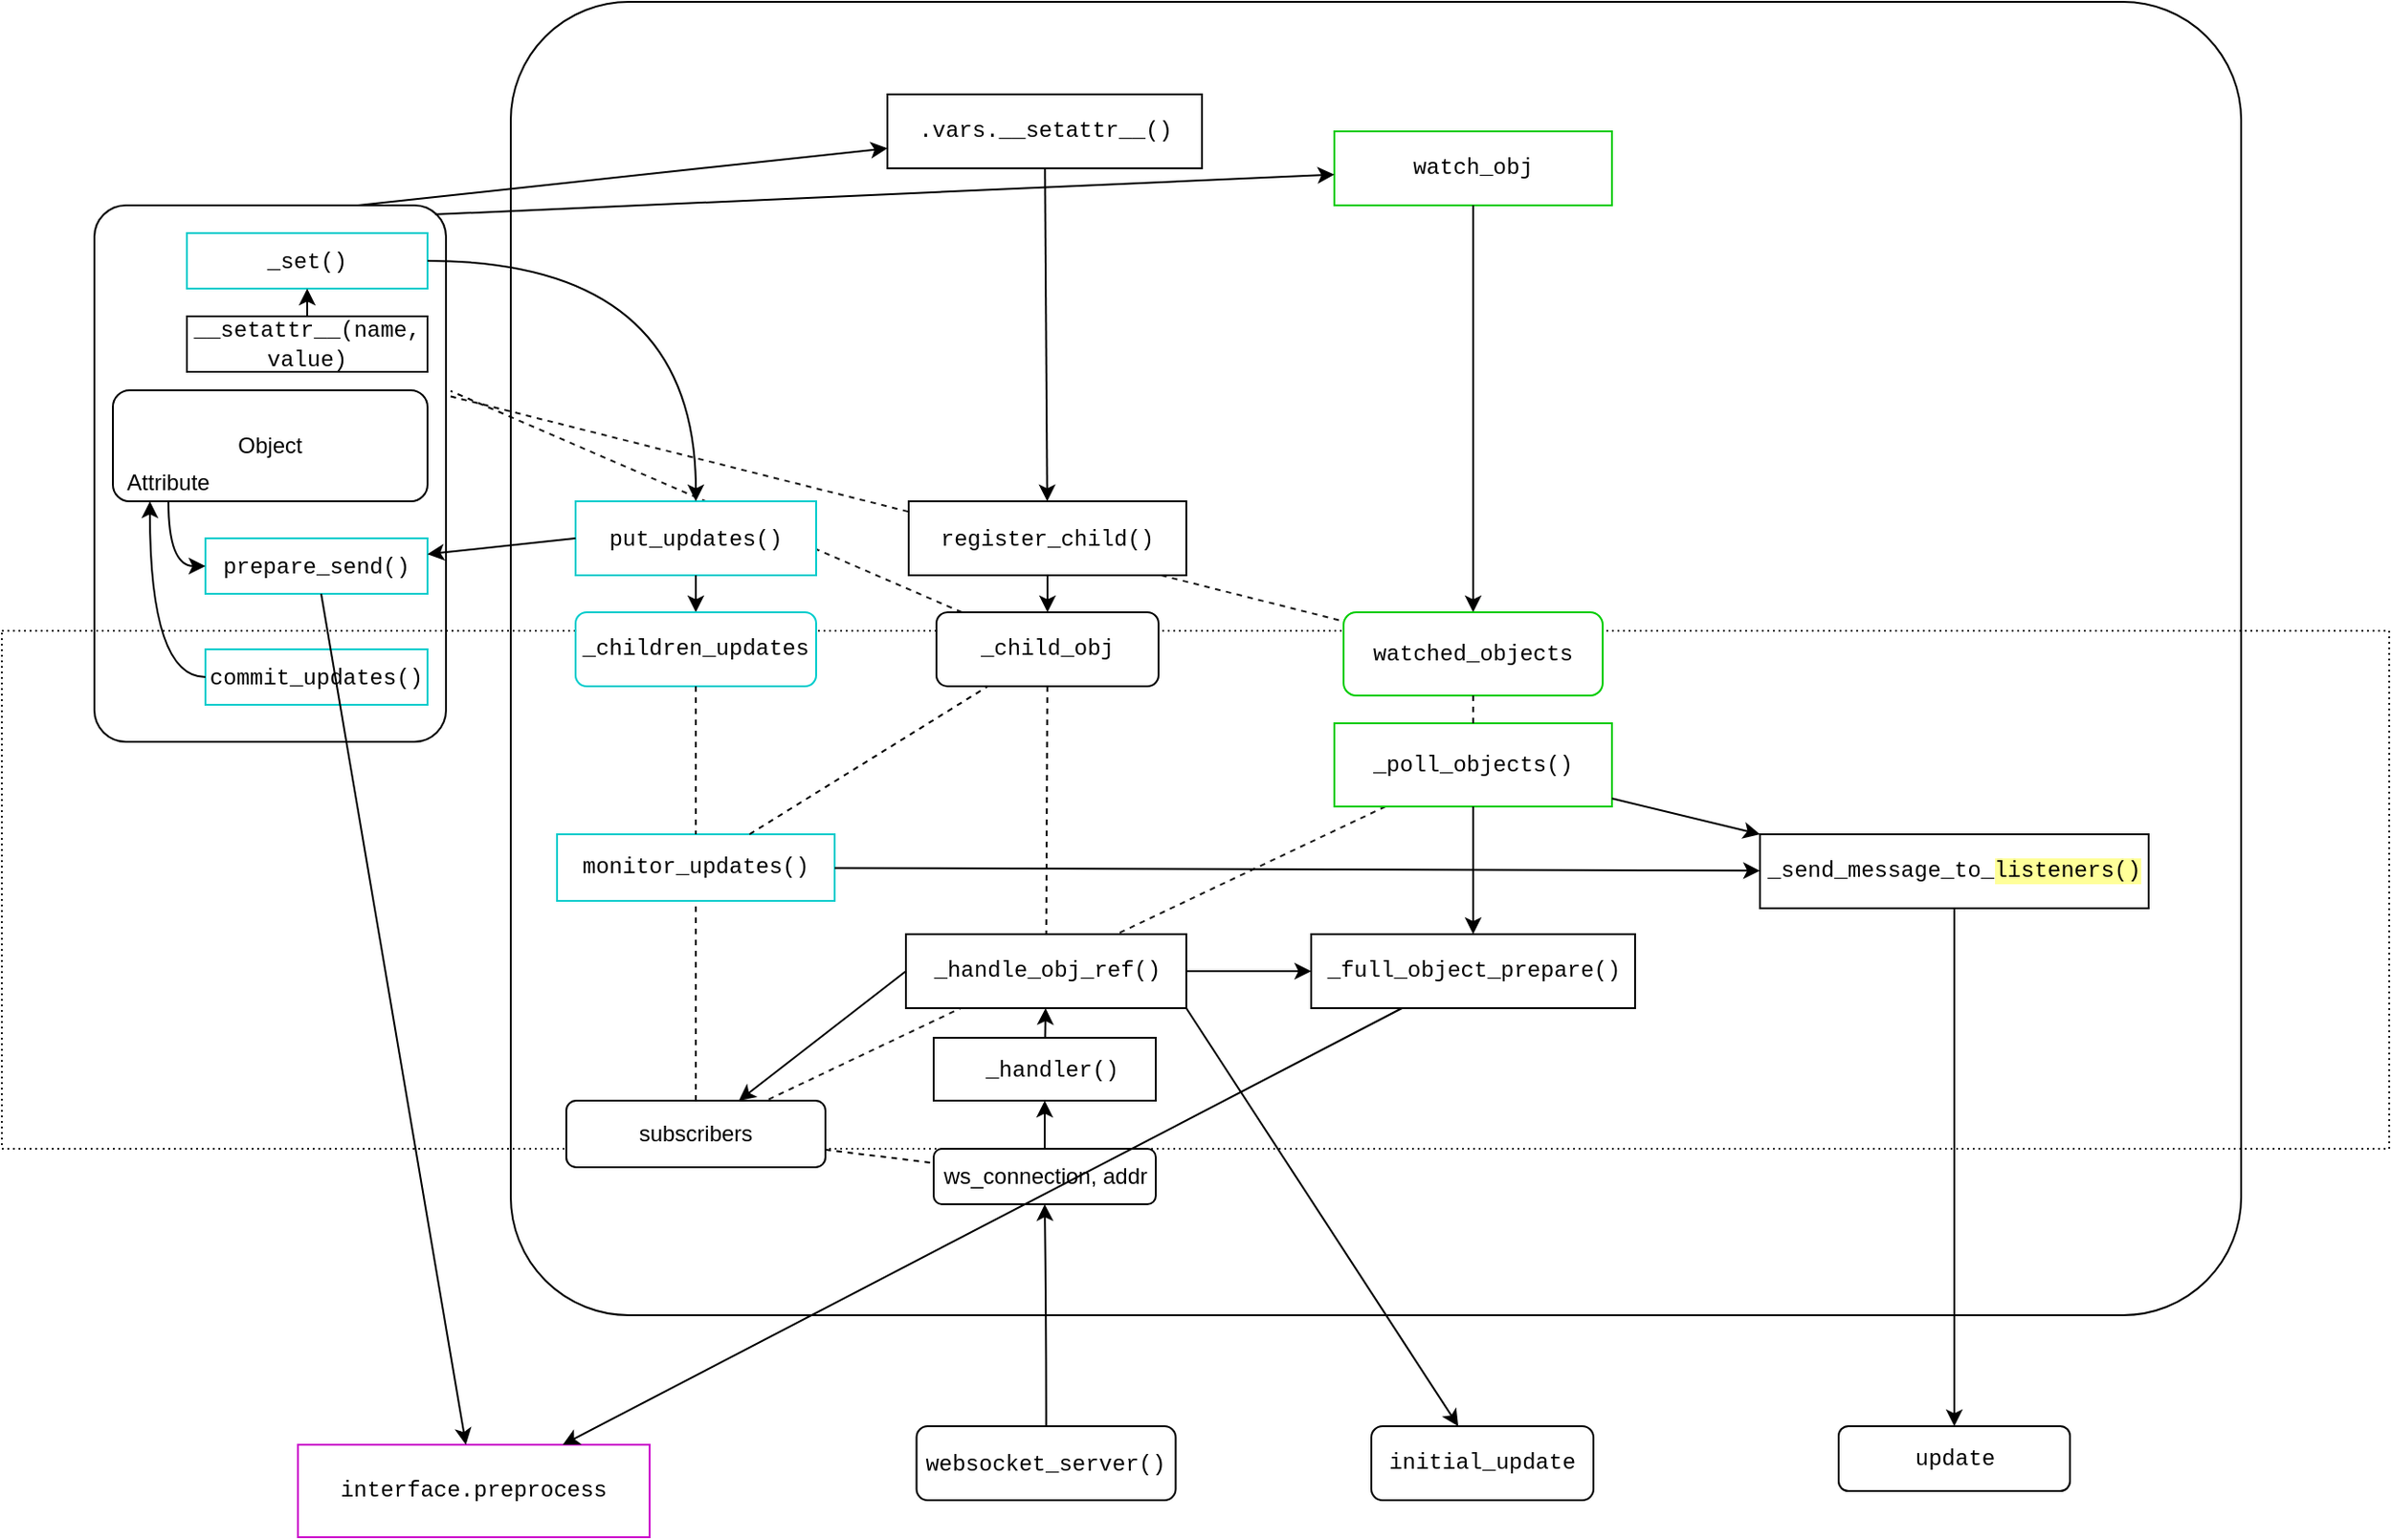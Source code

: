 <mxfile version="13.0.1" type="device"><diagram id="B17tQcIBhhcrMiJ85K2d" name="Page-1"><mxGraphModel dx="712" dy="868" grid="1" gridSize="10" guides="1" tooltips="1" connect="1" arrows="1" fold="1" page="1" pageScale="1" pageWidth="827" pageHeight="1169" math="0" shadow="0"><root><mxCell id="0"/><mxCell id="1" parent="0"/><mxCell id="-xzcPySJE9EBJdeNwyUA-19" value="" style="rounded=0;whiteSpace=wrap;html=1;strokeColor=#1A1A1A;fillColor=#FFFFFF;dashed=1;movable=0;resizable=0;rotatable=0;deletable=0;editable=0;connectable=0;dashPattern=1 2;" vertex="1" parent="1"><mxGeometry x="30" y="420" width="1290" height="280" as="geometry"/></mxCell><mxCell id="-xzcPySJE9EBJdeNwyUA-78" value="" style="endArrow=none;dashed=1;html=1;fontFamily=Courier New;fontSize=12;" edge="1" parent="1" source="-xzcPySJE9EBJdeNwyUA-69" target="-xzcPySJE9EBJdeNwyUA-61"><mxGeometry width="50" height="50" relative="1" as="geometry"><mxPoint x="80" y="920" as="sourcePoint"/><mxPoint x="130" y="870" as="targetPoint"/></mxGeometry></mxCell><mxCell id="-xzcPySJE9EBJdeNwyUA-76" value="" style="endArrow=none;dashed=1;html=1;fontFamily=Courier New;fontSize=12;exitX=1.013;exitY=0.356;exitDx=0;exitDy=0;exitPerimeter=0;" edge="1" parent="1" source="-xzcPySJE9EBJdeNwyUA-1" target="-xzcPySJE9EBJdeNwyUA-73"><mxGeometry width="50" height="50" relative="1" as="geometry"><mxPoint x="90" y="150" as="sourcePoint"/><mxPoint x="140" y="100" as="targetPoint"/></mxGeometry></mxCell><mxCell id="-xzcPySJE9EBJdeNwyUA-53" value="" style="endArrow=none;dashed=1;html=1;fontSize=12;entryX=1.013;entryY=0.346;entryDx=0;entryDy=0;entryPerimeter=0;" edge="1" parent="1" source="-xzcPySJE9EBJdeNwyUA-33" target="-xzcPySJE9EBJdeNwyUA-1"><mxGeometry width="50" height="50" relative="1" as="geometry"><mxPoint x="910" y="240" as="sourcePoint"/><mxPoint x="960" y="190" as="targetPoint"/></mxGeometry></mxCell><mxCell id="-xzcPySJE9EBJdeNwyUA-29" value="" style="rounded=1;whiteSpace=wrap;html=1;strokeColor=#000000;fillColor=#FFFFFF;fontSize=10;arcSize=9;fillOpacity=10;movable=1;resizable=1;rotatable=1;deletable=1;editable=1;connectable=1;" vertex="1" parent="1"><mxGeometry x="305" y="80" width="935" height="710" as="geometry"/></mxCell><mxCell id="-xzcPySJE9EBJdeNwyUA-10" value="" style="group" vertex="1" connectable="0" parent="1"><mxGeometry x="80" y="280" width="190" height="200" as="geometry"/></mxCell><mxCell id="-xzcPySJE9EBJdeNwyUA-1" value="" style="rounded=1;whiteSpace=wrap;html=1;fillColor=#FFFFFF;fillOpacity=10;arcSize=9;" vertex="1" parent="-xzcPySJE9EBJdeNwyUA-10"><mxGeometry y="-90" width="190" height="290" as="geometry"/></mxCell><mxCell id="-xzcPySJE9EBJdeNwyUA-2" value="Object" style="rounded=1;whiteSpace=wrap;html=1;" vertex="1" parent="-xzcPySJE9EBJdeNwyUA-10"><mxGeometry x="10" y="10" width="170" height="60" as="geometry"/></mxCell><mxCell id="-xzcPySJE9EBJdeNwyUA-3" value="&lt;font face=&quot;Courier New&quot;&gt;prepare_send()&lt;/font&gt;" style="rounded=0;whiteSpace=wrap;html=1;strokeColor=#00CCCC;" vertex="1" parent="-xzcPySJE9EBJdeNwyUA-10"><mxGeometry x="60" y="90" width="120" height="30" as="geometry"/></mxCell><mxCell id="-xzcPySJE9EBJdeNwyUA-4" value="&lt;font face=&quot;Courier New&quot;&gt;commit_updates()&lt;/font&gt;" style="rounded=0;whiteSpace=wrap;html=1;strokeColor=#00CCCC;" vertex="1" parent="-xzcPySJE9EBJdeNwyUA-10"><mxGeometry x="60" y="150" width="120" height="30" as="geometry"/></mxCell><mxCell id="-xzcPySJE9EBJdeNwyUA-5" value="" style="endArrow=classic;html=1;exitX=0.5;exitY=1;exitDx=0;exitDy=0;entryX=0;entryY=0.5;entryDx=0;entryDy=0;edgeStyle=orthogonalEdgeStyle;curved=1;" edge="1" parent="-xzcPySJE9EBJdeNwyUA-10" source="-xzcPySJE9EBJdeNwyUA-7" target="-xzcPySJE9EBJdeNwyUA-3"><mxGeometry width="50" height="50" relative="1" as="geometry"><mxPoint x="-160" y="120" as="sourcePoint"/><mxPoint x="-110" y="70" as="targetPoint"/></mxGeometry></mxCell><mxCell id="-xzcPySJE9EBJdeNwyUA-6" value="" style="endArrow=classic;html=1;exitX=0;exitY=0.5;exitDx=0;exitDy=0;entryX=0.25;entryY=1;entryDx=0;entryDy=0;edgeStyle=orthogonalEdgeStyle;curved=1;" edge="1" parent="-xzcPySJE9EBJdeNwyUA-10" source="-xzcPySJE9EBJdeNwyUA-4" target="-xzcPySJE9EBJdeNwyUA-7"><mxGeometry width="50" height="50" relative="1" as="geometry"><mxPoint x="70" y="115" as="sourcePoint"/><mxPoint x="39.72" y="81.08" as="targetPoint"/></mxGeometry></mxCell><mxCell id="-xzcPySJE9EBJdeNwyUA-7" value="Attribute" style="text;html=1;strokeColor=none;fillColor=none;align=center;verticalAlign=middle;whiteSpace=wrap;rounded=0;" vertex="1" parent="-xzcPySJE9EBJdeNwyUA-10"><mxGeometry x="20" y="50" width="40" height="20" as="geometry"/></mxCell><mxCell id="-xzcPySJE9EBJdeNwyUA-21" value="&lt;font face=&quot;Courier New&quot;&gt;_set()&lt;/font&gt;" style="rounded=0;whiteSpace=wrap;html=1;strokeColor=#00CCCC;fillColor=#FFFFFF;" vertex="1" parent="-xzcPySJE9EBJdeNwyUA-10"><mxGeometry x="50" y="-75" width="130" height="30" as="geometry"/></mxCell><mxCell id="-xzcPySJE9EBJdeNwyUA-16" value="&lt;font face=&quot;Courier New&quot;&gt;put_updates()&lt;/font&gt;" style="rounded=0;whiteSpace=wrap;html=1;strokeColor=#00CCCC;" vertex="1" parent="1"><mxGeometry x="340" y="350" width="130" height="40" as="geometry"/></mxCell><mxCell id="-xzcPySJE9EBJdeNwyUA-20" value="" style="endArrow=classic;html=1;exitX=0;exitY=0.5;exitDx=0;exitDy=0;" edge="1" parent="1" source="-xzcPySJE9EBJdeNwyUA-16" target="-xzcPySJE9EBJdeNwyUA-3"><mxGeometry width="50" height="50" relative="1" as="geometry"><mxPoint x="420" y="330" as="sourcePoint"/><mxPoint x="470" y="280" as="targetPoint"/></mxGeometry></mxCell><mxCell id="-xzcPySJE9EBJdeNwyUA-26" value="" style="endArrow=classic;html=1;fontSize=10;edgeStyle=orthogonalEdgeStyle;curved=1;" edge="1" parent="1" source="-xzcPySJE9EBJdeNwyUA-21" target="-xzcPySJE9EBJdeNwyUA-16"><mxGeometry width="50" height="50" relative="1" as="geometry"><mxPoint x="370" y="240" as="sourcePoint"/><mxPoint x="420" y="190" as="targetPoint"/></mxGeometry></mxCell><mxCell id="-xzcPySJE9EBJdeNwyUA-27" value="" style="endArrow=classic;html=1;fontSize=10;" edge="1" parent="1" source="-xzcPySJE9EBJdeNwyUA-16" target="-xzcPySJE9EBJdeNwyUA-28"><mxGeometry width="50" height="50" relative="1" as="geometry"><mxPoint x="670" y="340" as="sourcePoint"/><mxPoint x="720" y="390" as="targetPoint"/></mxGeometry></mxCell><mxCell id="-xzcPySJE9EBJdeNwyUA-28" value="&lt;font style=&quot;font-size: 12px&quot; face=&quot;Courier New&quot;&gt;_children_updates&lt;/font&gt;" style="rounded=1;whiteSpace=wrap;html=1;strokeColor=#00CCCC;fillColor=#FFFFFF;fontSize=10;" vertex="1" parent="1"><mxGeometry x="340" y="410" width="130" height="40" as="geometry"/></mxCell><mxCell id="-xzcPySJE9EBJdeNwyUA-24" value="&lt;font face=&quot;Courier New&quot;&gt;__setattr__(name, value)&lt;/font&gt;" style="rounded=0;whiteSpace=wrap;html=1;strokeColor=#1A1A1A;fillColor=#FFFFFF;" vertex="1" parent="1"><mxGeometry x="130" y="250" width="130" height="30" as="geometry"/></mxCell><mxCell id="-xzcPySJE9EBJdeNwyUA-25" value="" style="endArrow=classic;html=1;" edge="1" parent="1" source="-xzcPySJE9EBJdeNwyUA-24" target="-xzcPySJE9EBJdeNwyUA-21"><mxGeometry width="50" height="50" relative="1" as="geometry"><mxPoint x="310" y="530" as="sourcePoint"/><mxPoint x="360" y="480" as="targetPoint"/></mxGeometry></mxCell><mxCell id="-xzcPySJE9EBJdeNwyUA-30" value="&lt;font style=&quot;font-size: 12px&quot; face=&quot;Courier New&quot;&gt;monitor_updates()&lt;/font&gt;" style="rounded=0;whiteSpace=wrap;html=1;strokeColor=#00CCCC;fillColor=#FFFFFF;fontSize=10;" vertex="1" parent="1"><mxGeometry x="330" y="530" width="150" height="36" as="geometry"/></mxCell><mxCell id="-xzcPySJE9EBJdeNwyUA-31" value="" style="endArrow=none;html=1;fontSize=10;dashed=1;endFill=0;" edge="1" parent="1" source="-xzcPySJE9EBJdeNwyUA-28" target="-xzcPySJE9EBJdeNwyUA-30"><mxGeometry width="50" height="50" relative="1" as="geometry"><mxPoint x="810" y="420" as="sourcePoint"/><mxPoint x="860" y="370" as="targetPoint"/></mxGeometry></mxCell><mxCell id="-xzcPySJE9EBJdeNwyUA-32" value="&lt;font style=&quot;font-size: 12px&quot; face=&quot;Courier New&quot;&gt;.vars.__setattr__()&lt;br&gt;&lt;/font&gt;" style="rounded=0;whiteSpace=wrap;html=1;strokeColor=#000000;fillColor=#FFFFFF;fontSize=10;" vertex="1" parent="1"><mxGeometry x="508.5" y="130" width="170" height="40" as="geometry"/></mxCell><mxCell id="-xzcPySJE9EBJdeNwyUA-33" value="&lt;font style=&quot;font-size: 12px&quot; face=&quot;Courier New&quot;&gt;_child_obj&lt;/font&gt;" style="rounded=1;whiteSpace=wrap;html=1;strokeColor=#000000;fillColor=#FFFFFF;fontSize=10;" vertex="1" parent="1"><mxGeometry x="535" y="410" width="120" height="40" as="geometry"/></mxCell><mxCell id="-xzcPySJE9EBJdeNwyUA-36" value="" style="endArrow=classic;html=1;fontSize=10;" edge="1" parent="1" source="-xzcPySJE9EBJdeNwyUA-38" target="-xzcPySJE9EBJdeNwyUA-33"><mxGeometry width="50" height="50" relative="1" as="geometry"><mxPoint x="580" y="250" as="sourcePoint"/><mxPoint x="630" y="200" as="targetPoint"/></mxGeometry></mxCell><mxCell id="-xzcPySJE9EBJdeNwyUA-37" value="" style="endArrow=classic;html=1;fontSize=10;exitX=0.75;exitY=0;exitDx=0;exitDy=0;" edge="1" parent="1" source="-xzcPySJE9EBJdeNwyUA-1" target="-xzcPySJE9EBJdeNwyUA-32"><mxGeometry width="50" height="50" relative="1" as="geometry"><mxPoint x="290" y="110" as="sourcePoint"/><mxPoint x="340" y="60" as="targetPoint"/></mxGeometry></mxCell><mxCell id="-xzcPySJE9EBJdeNwyUA-38" value="&lt;font face=&quot;Courier New&quot; style=&quot;font-size: 12px;&quot;&gt;register_child()&lt;/font&gt;" style="rounded=0;whiteSpace=wrap;html=1;strokeColor=#000000;fillColor=#FFFFFF;fontSize=12;" vertex="1" parent="1"><mxGeometry x="520" y="350" width="150" height="40" as="geometry"/></mxCell><mxCell id="-xzcPySJE9EBJdeNwyUA-39" value="" style="endArrow=classic;html=1;fontSize=10;" edge="1" parent="1" source="-xzcPySJE9EBJdeNwyUA-32" target="-xzcPySJE9EBJdeNwyUA-38"><mxGeometry width="50" height="50" relative="1" as="geometry"><mxPoint x="595" y="270" as="sourcePoint"/><mxPoint x="595" y="440" as="targetPoint"/></mxGeometry></mxCell><mxCell id="-xzcPySJE9EBJdeNwyUA-46" value="" style="rounded=0;orthogonalLoop=1;jettySize=auto;html=1;endArrow=classic;endFill=1;fontSize=12;" edge="1" parent="1" source="-xzcPySJE9EBJdeNwyUA-44" target="-xzcPySJE9EBJdeNwyUA-48"><mxGeometry relative="1" as="geometry"><mxPoint x="595" y="570" as="targetPoint"/></mxGeometry></mxCell><mxCell id="-xzcPySJE9EBJdeNwyUA-40" value="ws_connection, addr" style="rounded=1;whiteSpace=wrap;html=1;strokeColor=#000000;fillColor=#FFFFFF;fontSize=12;" vertex="1" parent="1"><mxGeometry x="533.5" y="700" width="120" height="30" as="geometry"/></mxCell><mxCell id="-xzcPySJE9EBJdeNwyUA-43" value="" style="edgeStyle=orthogonalEdgeStyle;curved=1;rounded=0;orthogonalLoop=1;jettySize=auto;html=1;endArrow=classic;endFill=1;fontSize=12;" edge="1" parent="1" source="-xzcPySJE9EBJdeNwyUA-41" target="-xzcPySJE9EBJdeNwyUA-40"><mxGeometry relative="1" as="geometry"/></mxCell><mxCell id="-xzcPySJE9EBJdeNwyUA-41" value="&lt;font face=&quot;Courier New&quot;&gt;websocket_server()&lt;/font&gt;" style="rounded=1;whiteSpace=wrap;html=1;strokeColor=#000000;fillColor=#FFFFFF;fontSize=12;glass=0;" vertex="1" parent="1"><mxGeometry x="524.25" y="850" width="140" height="40" as="geometry"/></mxCell><mxCell id="-xzcPySJE9EBJdeNwyUA-44" value="&lt;font face=&quot;Courier New&quot;&gt;&amp;nbsp;_handler()&lt;/font&gt;" style="rounded=0;whiteSpace=wrap;html=1;glass=0;strokeColor=#000000;fillColor=#FFFFFF;fontSize=12;" vertex="1" parent="1"><mxGeometry x="533.5" y="640" width="120" height="34" as="geometry"/></mxCell><mxCell id="-xzcPySJE9EBJdeNwyUA-47" value="" style="rounded=0;orthogonalLoop=1;jettySize=auto;html=1;endArrow=classic;endFill=1;fontSize=12;" edge="1" parent="1" source="-xzcPySJE9EBJdeNwyUA-40" target="-xzcPySJE9EBJdeNwyUA-44"><mxGeometry relative="1" as="geometry"><mxPoint x="595" y="650" as="sourcePoint"/><mxPoint x="595" y="570" as="targetPoint"/></mxGeometry></mxCell><mxCell id="-xzcPySJE9EBJdeNwyUA-57" value="" style="edgeStyle=none;rounded=0;orthogonalLoop=1;jettySize=auto;html=1;endArrow=classic;endFill=1;fontSize=12;" edge="1" parent="1" source="-xzcPySJE9EBJdeNwyUA-48" target="-xzcPySJE9EBJdeNwyUA-56"><mxGeometry relative="1" as="geometry"/></mxCell><mxCell id="-xzcPySJE9EBJdeNwyUA-48" value="_handle_obj_ref()" style="rounded=0;whiteSpace=wrap;html=1;glass=0;strokeColor=#000000;fillColor=#FFFFFF;fontSize=12;fontFamily=Courier New;" vertex="1" parent="1"><mxGeometry x="518.5" y="584" width="151.5" height="40" as="geometry"/></mxCell><mxCell id="-xzcPySJE9EBJdeNwyUA-56" value="_full_object_prepare()" style="rounded=0;whiteSpace=wrap;html=1;glass=0;strokeColor=#000000;fillColor=#FFFFFF;fontSize=12;fontFamily=Courier New;" vertex="1" parent="1"><mxGeometry x="737.5" y="584" width="175" height="40" as="geometry"/></mxCell><mxCell id="-xzcPySJE9EBJdeNwyUA-52" value="" style="endArrow=none;dashed=1;html=1;fontSize=12;" edge="1" parent="1" source="-xzcPySJE9EBJdeNwyUA-33" target="-xzcPySJE9EBJdeNwyUA-48"><mxGeometry width="50" height="50" relative="1" as="geometry"><mxPoint x="670" y="580" as="sourcePoint"/><mxPoint x="720" y="530" as="targetPoint"/></mxGeometry></mxCell><mxCell id="-xzcPySJE9EBJdeNwyUA-58" value="initial_update" style="rounded=1;whiteSpace=wrap;html=1;glass=0;strokeColor=#000000;fillColor=#FFFFFF;fontFamily=Courier New;fontSize=12;" vertex="1" parent="1"><mxGeometry x="770" y="850" width="120" height="40" as="geometry"/></mxCell><mxCell id="-xzcPySJE9EBJdeNwyUA-59" value="" style="endArrow=classic;html=1;fontFamily=Courier New;fontSize=12;exitX=1;exitY=1;exitDx=0;exitDy=0;" edge="1" parent="1" source="-xzcPySJE9EBJdeNwyUA-48" target="-xzcPySJE9EBJdeNwyUA-58"><mxGeometry width="50" height="50" relative="1" as="geometry"><mxPoint x="960" y="770" as="sourcePoint"/><mxPoint x="1010" y="720" as="targetPoint"/></mxGeometry></mxCell><mxCell id="-xzcPySJE9EBJdeNwyUA-60" value="" style="endArrow=none;dashed=1;html=1;fontFamily=Courier New;fontSize=12;" edge="1" parent="1" source="-xzcPySJE9EBJdeNwyUA-30" target="-xzcPySJE9EBJdeNwyUA-33"><mxGeometry width="50" height="50" relative="1" as="geometry"><mxPoint x="530" y="480" as="sourcePoint"/><mxPoint x="580" y="430" as="targetPoint"/></mxGeometry></mxCell><mxCell id="-xzcPySJE9EBJdeNwyUA-61" value="&lt;font face=&quot;Helvetica&quot;&gt;subscribers&lt;/font&gt;" style="rounded=1;whiteSpace=wrap;html=1;glass=0;strokeColor=#000000;fillColor=#FFFFFF;fontFamily=Courier New;fontSize=12;" vertex="1" parent="1"><mxGeometry x="335" y="674" width="140" height="36" as="geometry"/></mxCell><mxCell id="-xzcPySJE9EBJdeNwyUA-62" value="" style="endArrow=classic;html=1;fontFamily=Courier New;fontSize=12;exitX=0;exitY=0.5;exitDx=0;exitDy=0;" edge="1" parent="1" source="-xzcPySJE9EBJdeNwyUA-48" target="-xzcPySJE9EBJdeNwyUA-61"><mxGeometry width="50" height="50" relative="1" as="geometry"><mxPoint x="520" y="610" as="sourcePoint"/><mxPoint x="570" y="560" as="targetPoint"/></mxGeometry></mxCell><mxCell id="-xzcPySJE9EBJdeNwyUA-63" value="" style="endArrow=none;dashed=1;html=1;fontFamily=Courier New;fontSize=12;" edge="1" parent="1" source="-xzcPySJE9EBJdeNwyUA-61" target="-xzcPySJE9EBJdeNwyUA-30"><mxGeometry width="50" height="50" relative="1" as="geometry"><mxPoint x="360" y="600" as="sourcePoint"/><mxPoint x="410" y="550" as="targetPoint"/></mxGeometry></mxCell><mxCell id="-xzcPySJE9EBJdeNwyUA-64" value="" style="endArrow=none;dashed=1;html=1;fontFamily=Courier New;fontSize=12;" edge="1" parent="1" source="-xzcPySJE9EBJdeNwyUA-61" target="-xzcPySJE9EBJdeNwyUA-40"><mxGeometry width="50" height="50" relative="1" as="geometry"><mxPoint x="480" y="790" as="sourcePoint"/><mxPoint x="530" y="740" as="targetPoint"/></mxGeometry></mxCell><mxCell id="-xzcPySJE9EBJdeNwyUA-65" value="_send_message_to_&lt;span style=&quot;background-color: rgb(255 , 255 , 153)&quot;&gt;listeners()&lt;/span&gt;" style="rounded=0;whiteSpace=wrap;html=1;glass=0;strokeColor=#000000;fillColor=#FFFFFF;fontFamily=Courier New;fontSize=12;" vertex="1" parent="1"><mxGeometry x="980" y="530" width="210" height="40" as="geometry"/></mxCell><mxCell id="-xzcPySJE9EBJdeNwyUA-66" value="" style="endArrow=classic;html=1;fontFamily=Courier New;fontSize=12;" edge="1" parent="1" source="-xzcPySJE9EBJdeNwyUA-30" target="-xzcPySJE9EBJdeNwyUA-65"><mxGeometry width="50" height="50" relative="1" as="geometry"><mxPoint x="50" y="810" as="sourcePoint"/><mxPoint x="100" y="760" as="targetPoint"/></mxGeometry></mxCell><mxCell id="-xzcPySJE9EBJdeNwyUA-67" value="update" style="rounded=1;whiteSpace=wrap;html=1;glass=0;strokeColor=#000000;fillColor=#FFFFFF;fontFamily=Courier New;fontSize=12;" vertex="1" parent="1"><mxGeometry x="1022.5" y="850" width="125" height="35" as="geometry"/></mxCell><mxCell id="-xzcPySJE9EBJdeNwyUA-68" value="" style="endArrow=classic;html=1;fontFamily=Courier New;fontSize=12;" edge="1" parent="1" source="-xzcPySJE9EBJdeNwyUA-65" target="-xzcPySJE9EBJdeNwyUA-67"><mxGeometry width="50" height="50" relative="1" as="geometry"><mxPoint x="1030" y="520" as="sourcePoint"/><mxPoint x="1080" y="470" as="targetPoint"/></mxGeometry></mxCell><mxCell id="-xzcPySJE9EBJdeNwyUA-69" value="_poll_objects()" style="rounded=0;whiteSpace=wrap;html=1;glass=0;strokeColor=#00CC00;fillColor=#FFFFFF;fontFamily=Courier New;fontSize=12;" vertex="1" parent="1"><mxGeometry x="750" y="470" width="150" height="45" as="geometry"/></mxCell><mxCell id="-xzcPySJE9EBJdeNwyUA-70" value="watch_obj" style="rounded=0;whiteSpace=wrap;html=1;glass=0;strokeColor=#00CC00;fillColor=#FFFFFF;fontFamily=Courier New;fontSize=12;" vertex="1" parent="1"><mxGeometry x="750" y="150" width="150" height="40" as="geometry"/></mxCell><mxCell id="-xzcPySJE9EBJdeNwyUA-71" value="" style="endArrow=classic;html=1;fontFamily=Courier New;fontSize=12;exitX=0.969;exitY=0.017;exitDx=0;exitDy=0;exitPerimeter=0;" edge="1" parent="1" source="-xzcPySJE9EBJdeNwyUA-1" target="-xzcPySJE9EBJdeNwyUA-70"><mxGeometry width="50" height="50" relative="1" as="geometry"><mxPoint x="230" y="100" as="sourcePoint"/><mxPoint x="280" y="50" as="targetPoint"/></mxGeometry></mxCell><mxCell id="-xzcPySJE9EBJdeNwyUA-72" value="" style="endArrow=classic;html=1;fontFamily=Courier New;fontSize=12;" edge="1" parent="1" source="-xzcPySJE9EBJdeNwyUA-70" target="-xzcPySJE9EBJdeNwyUA-73"><mxGeometry width="50" height="50" relative="1" as="geometry"><mxPoint x="790" y="80" as="sourcePoint"/><mxPoint x="790" y="20" as="targetPoint"/></mxGeometry></mxCell><mxCell id="-xzcPySJE9EBJdeNwyUA-73" value="watched_objects" style="rounded=1;whiteSpace=wrap;html=1;glass=0;strokeColor=#00CC00;fillColor=#FFFFFF;fontFamily=Courier New;fontSize=12;" vertex="1" parent="1"><mxGeometry x="755" y="410" width="140" height="45" as="geometry"/></mxCell><mxCell id="-xzcPySJE9EBJdeNwyUA-74" value="" style="endArrow=none;dashed=1;html=1;fontFamily=Courier New;fontSize=12;" edge="1" parent="1" source="-xzcPySJE9EBJdeNwyUA-73" target="-xzcPySJE9EBJdeNwyUA-69"><mxGeometry width="50" height="50" relative="1" as="geometry"><mxPoint x="830" y="400" as="sourcePoint"/><mxPoint x="880" y="350" as="targetPoint"/></mxGeometry></mxCell><mxCell id="-xzcPySJE9EBJdeNwyUA-75" value="" style="endArrow=classic;html=1;fontFamily=Courier New;fontSize=12;" edge="1" parent="1" source="-xzcPySJE9EBJdeNwyUA-69" target="-xzcPySJE9EBJdeNwyUA-56"><mxGeometry width="50" height="50" relative="1" as="geometry"><mxPoint x="1320" y="310" as="sourcePoint"/><mxPoint x="1370" y="260" as="targetPoint"/></mxGeometry></mxCell><mxCell id="-xzcPySJE9EBJdeNwyUA-77" value="" style="endArrow=classic;html=1;fontFamily=Courier New;fontSize=12;entryX=0;entryY=0;entryDx=0;entryDy=0;" edge="1" parent="1" source="-xzcPySJE9EBJdeNwyUA-69" target="-xzcPySJE9EBJdeNwyUA-65"><mxGeometry width="50" height="50" relative="1" as="geometry"><mxPoint x="1300" y="200" as="sourcePoint"/><mxPoint x="1350" y="150" as="targetPoint"/></mxGeometry></mxCell><mxCell id="-xzcPySJE9EBJdeNwyUA-79" value="interface.preprocess" style="rounded=0;whiteSpace=wrap;html=1;glass=0;strokeColor=#CC00CC;fillColor=#FFFFFF;fontFamily=Courier New;fontSize=12;" vertex="1" parent="1"><mxGeometry x="190" y="860" width="190" height="50" as="geometry"/></mxCell><mxCell id="-xzcPySJE9EBJdeNwyUA-80" value="" style="endArrow=classic;html=1;fontFamily=Courier New;fontSize=12;" edge="1" parent="1" source="-xzcPySJE9EBJdeNwyUA-56" target="-xzcPySJE9EBJdeNwyUA-79"><mxGeometry width="50" height="50" relative="1" as="geometry"><mxPoint x="1100" y="310" as="sourcePoint"/><mxPoint x="1150" y="260" as="targetPoint"/></mxGeometry></mxCell><mxCell id="-xzcPySJE9EBJdeNwyUA-81" value="" style="endArrow=classic;html=1;fontFamily=Courier New;fontSize=12;" edge="1" parent="1" source="-xzcPySJE9EBJdeNwyUA-3" target="-xzcPySJE9EBJdeNwyUA-79"><mxGeometry width="50" height="50" relative="1" as="geometry"><mxPoint x="180" y="830" as="sourcePoint"/><mxPoint x="230" y="780" as="targetPoint"/></mxGeometry></mxCell></root></mxGraphModel></diagram></mxfile>